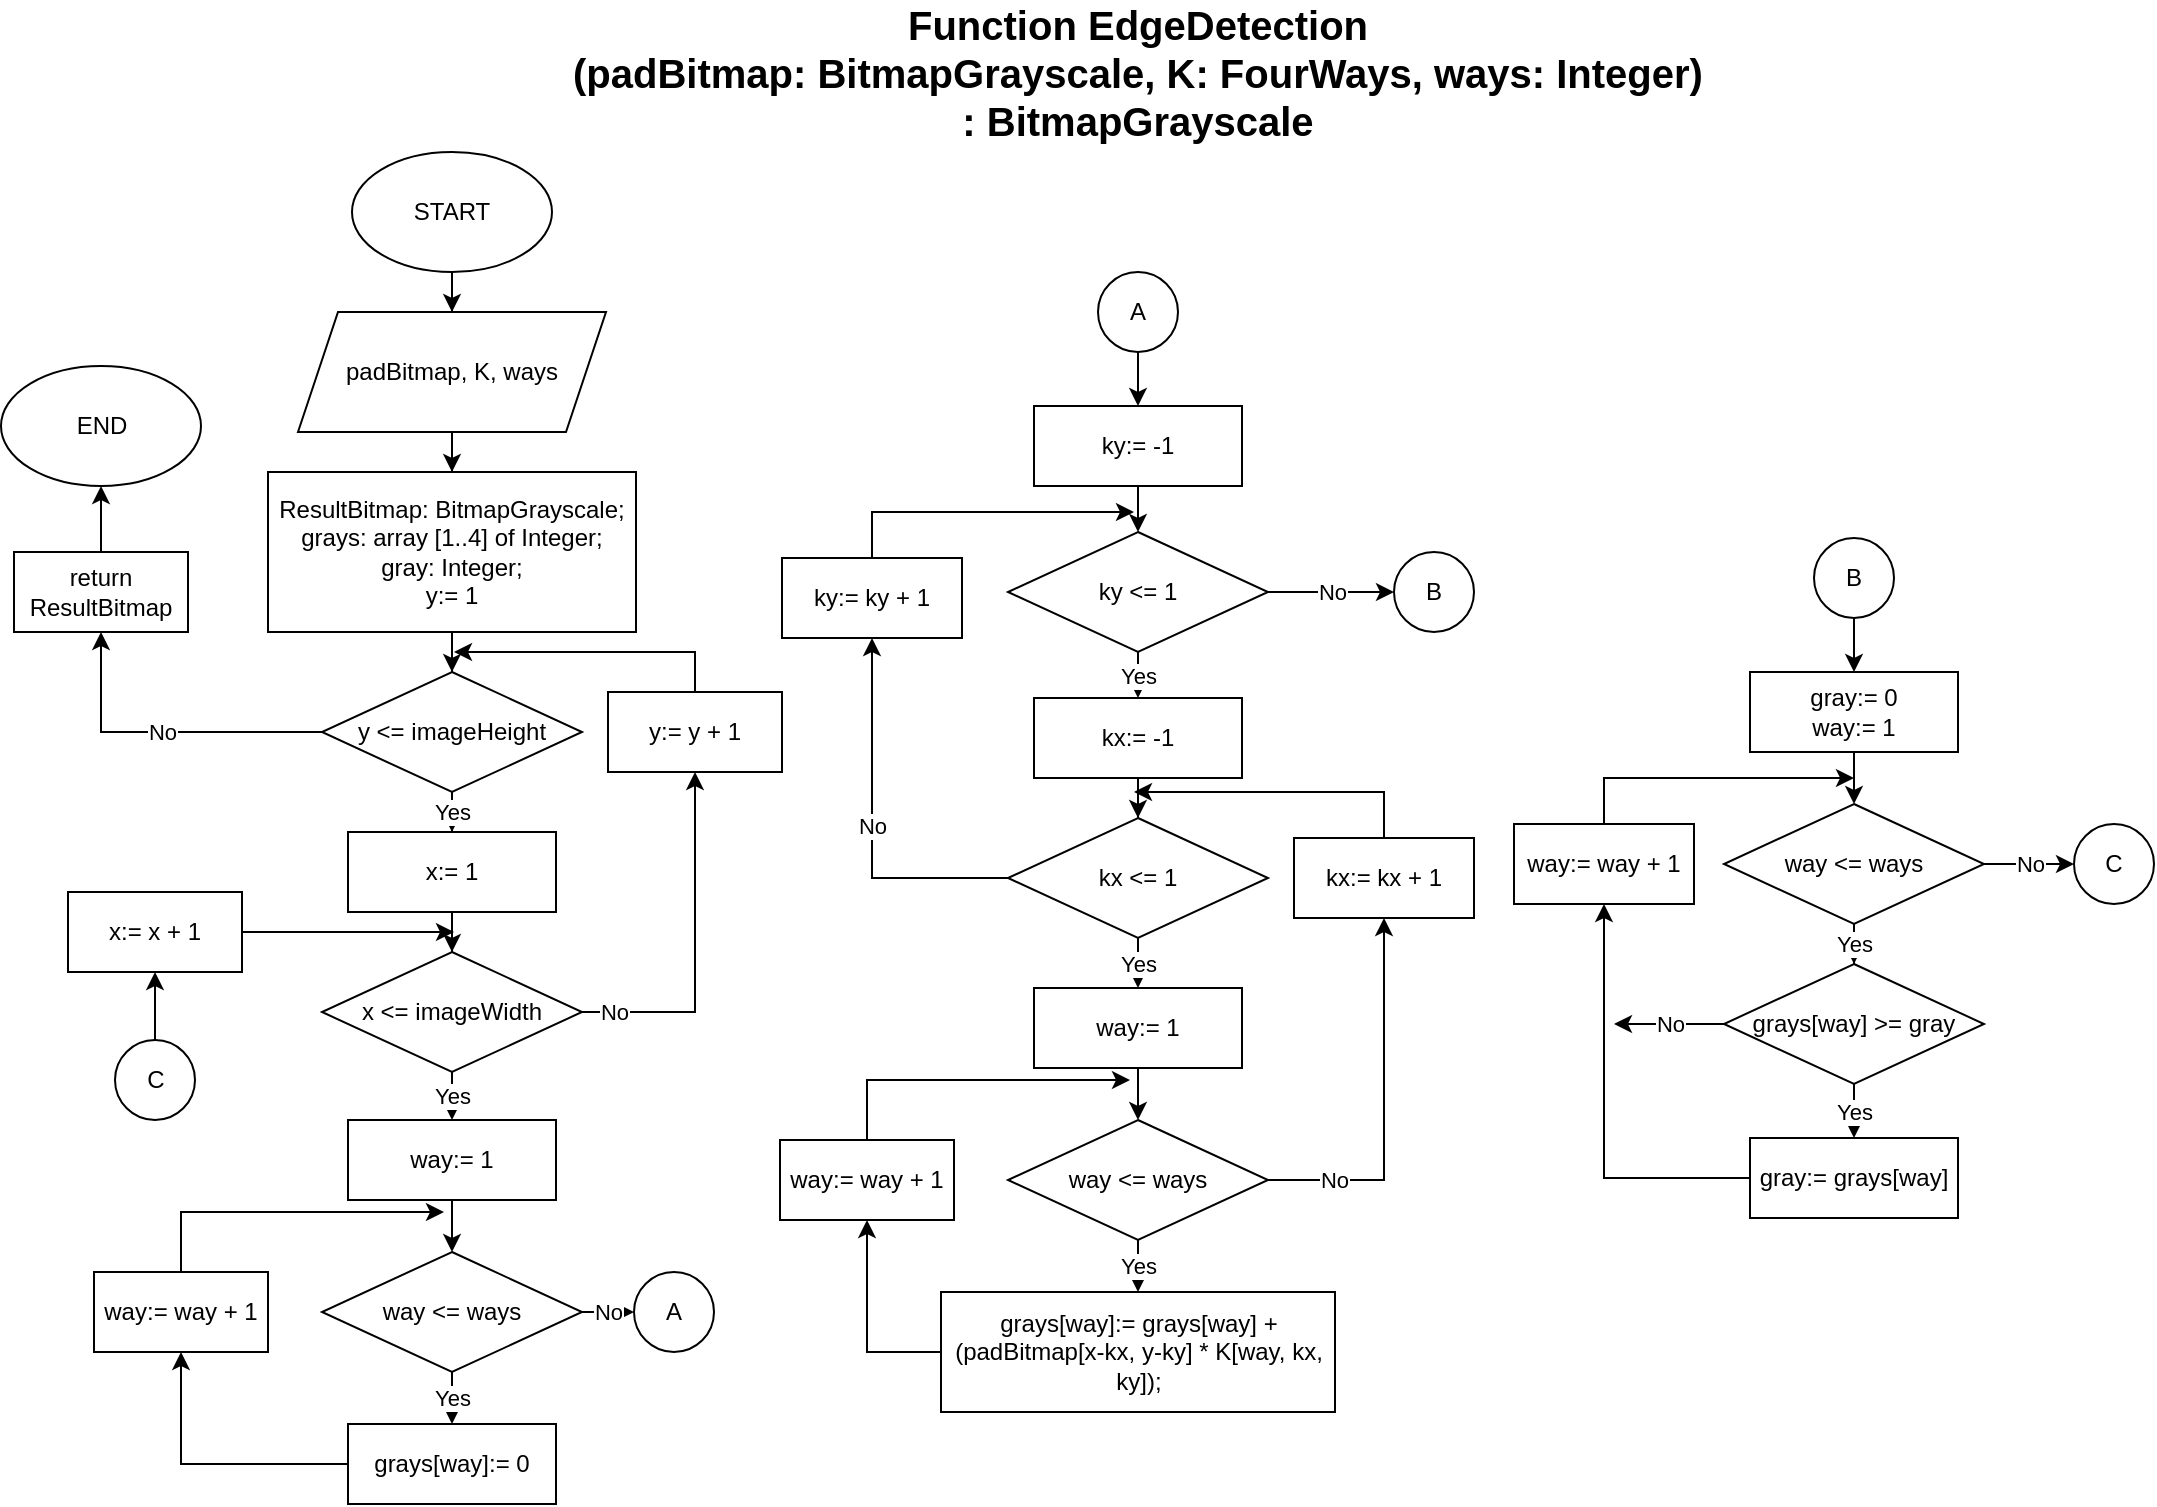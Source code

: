 <mxfile version="13.9.9" type="device"><diagram id="p3mECemrFqtnHarctlGh" name="Page-1"><mxGraphModel dx="768" dy="482" grid="1" gridSize="10" guides="1" tooltips="1" connect="1" arrows="1" fold="1" page="1" pageScale="1" pageWidth="827" pageHeight="1169" math="0" shadow="0"><root><mxCell id="0"/><mxCell id="1" parent="0"/><mxCell id="Tz6zx0fSdhGN1W-ZLXRQ-6" value="" style="edgeStyle=orthogonalEdgeStyle;rounded=0;orthogonalLoop=1;jettySize=auto;html=1;" parent="1" source="Tz6zx0fSdhGN1W-ZLXRQ-1" target="Tz6zx0fSdhGN1W-ZLXRQ-5" edge="1"><mxGeometry relative="1" as="geometry"/></mxCell><mxCell id="Tz6zx0fSdhGN1W-ZLXRQ-1" value="START" style="ellipse;whiteSpace=wrap;html=1;" parent="1" vertex="1"><mxGeometry x="199" y="100" width="100" height="60" as="geometry"/></mxCell><mxCell id="Tz6zx0fSdhGN1W-ZLXRQ-3" value="&lt;span style=&quot;font-size: 20px&quot;&gt;&lt;b&gt;Function EdgeDetection&lt;br&gt;(padBitmap: BitmapGrayscale, K: FourWays, ways: Integer) : BitmapGrayscale&lt;/b&gt;&lt;/span&gt;" style="text;html=1;strokeColor=none;fillColor=none;align=center;verticalAlign=middle;whiteSpace=wrap;rounded=0;" parent="1" vertex="1"><mxGeometry x="307" y="50" width="570" height="20" as="geometry"/></mxCell><mxCell id="Tz6zx0fSdhGN1W-ZLXRQ-9" value="" style="edgeStyle=orthogonalEdgeStyle;rounded=0;orthogonalLoop=1;jettySize=auto;html=1;" parent="1" source="Tz6zx0fSdhGN1W-ZLXRQ-4" target="Tz6zx0fSdhGN1W-ZLXRQ-8" edge="1"><mxGeometry relative="1" as="geometry"/></mxCell><mxCell id="Tz6zx0fSdhGN1W-ZLXRQ-4" value="ResultBitmap: BitmapGrayscale;&lt;br&gt;grays: array [1..4] of Integer;&lt;br&gt;gray: Integer;&lt;br&gt;y:= 1" style="rounded=0;whiteSpace=wrap;html=1;" parent="1" vertex="1"><mxGeometry x="157" y="260" width="184" height="80" as="geometry"/></mxCell><mxCell id="Tz6zx0fSdhGN1W-ZLXRQ-7" value="" style="edgeStyle=orthogonalEdgeStyle;rounded=0;orthogonalLoop=1;jettySize=auto;html=1;" parent="1" source="Tz6zx0fSdhGN1W-ZLXRQ-5" target="Tz6zx0fSdhGN1W-ZLXRQ-4" edge="1"><mxGeometry relative="1" as="geometry"/></mxCell><mxCell id="Tz6zx0fSdhGN1W-ZLXRQ-5" value="padBitmap, K, ways" style="shape=parallelogram;perimeter=parallelogramPerimeter;whiteSpace=wrap;html=1;fixedSize=1;" parent="1" vertex="1"><mxGeometry x="172" y="180" width="154" height="60" as="geometry"/></mxCell><mxCell id="Tz6zx0fSdhGN1W-ZLXRQ-11" value="Yes" style="edgeStyle=orthogonalEdgeStyle;rounded=0;orthogonalLoop=1;jettySize=auto;html=1;" parent="1" source="Tz6zx0fSdhGN1W-ZLXRQ-8" target="Tz6zx0fSdhGN1W-ZLXRQ-10" edge="1"><mxGeometry relative="1" as="geometry"/></mxCell><mxCell id="Tz6zx0fSdhGN1W-ZLXRQ-91" value="No" style="edgeStyle=orthogonalEdgeStyle;rounded=0;orthogonalLoop=1;jettySize=auto;html=1;entryX=0.5;entryY=1;entryDx=0;entryDy=0;" parent="1" source="Tz6zx0fSdhGN1W-ZLXRQ-8" target="Tz6zx0fSdhGN1W-ZLXRQ-93" edge="1"><mxGeometry relative="1" as="geometry"><mxPoint x="71" y="370" as="targetPoint"/></mxGeometry></mxCell><mxCell id="Tz6zx0fSdhGN1W-ZLXRQ-8" value="y &amp;lt;= imageHeight" style="rhombus;whiteSpace=wrap;html=1;" parent="1" vertex="1"><mxGeometry x="184" y="360" width="130" height="60" as="geometry"/></mxCell><mxCell id="Tz6zx0fSdhGN1W-ZLXRQ-13" value="" style="edgeStyle=orthogonalEdgeStyle;rounded=0;orthogonalLoop=1;jettySize=auto;html=1;" parent="1" source="Tz6zx0fSdhGN1W-ZLXRQ-10" target="Tz6zx0fSdhGN1W-ZLXRQ-12" edge="1"><mxGeometry relative="1" as="geometry"/></mxCell><mxCell id="Tz6zx0fSdhGN1W-ZLXRQ-10" value="x:= 1" style="rounded=0;whiteSpace=wrap;html=1;" parent="1" vertex="1"><mxGeometry x="197" y="440" width="104" height="40" as="geometry"/></mxCell><mxCell id="Tz6zx0fSdhGN1W-ZLXRQ-26" value="Yes" style="edgeStyle=orthogonalEdgeStyle;rounded=0;orthogonalLoop=1;jettySize=auto;html=1;" parent="1" source="Tz6zx0fSdhGN1W-ZLXRQ-12" target="Tz6zx0fSdhGN1W-ZLXRQ-25" edge="1"><mxGeometry relative="1" as="geometry"/></mxCell><mxCell id="Tz6zx0fSdhGN1W-ZLXRQ-89" value="No" style="edgeStyle=orthogonalEdgeStyle;rounded=0;orthogonalLoop=1;jettySize=auto;html=1;entryX=0.5;entryY=1;entryDx=0;entryDy=0;" parent="1" source="Tz6zx0fSdhGN1W-ZLXRQ-12" target="Tz6zx0fSdhGN1W-ZLXRQ-88" edge="1"><mxGeometry x="-0.819" relative="1" as="geometry"><mxPoint as="offset"/></mxGeometry></mxCell><mxCell id="Tz6zx0fSdhGN1W-ZLXRQ-12" value="x &amp;lt;= imageWidth" style="rhombus;whiteSpace=wrap;html=1;" parent="1" vertex="1"><mxGeometry x="184" y="500" width="130" height="60" as="geometry"/></mxCell><mxCell id="Tz6zx0fSdhGN1W-ZLXRQ-17" value="" style="edgeStyle=orthogonalEdgeStyle;rounded=0;orthogonalLoop=1;jettySize=auto;html=1;" parent="1" source="Tz6zx0fSdhGN1W-ZLXRQ-14" target="Tz6zx0fSdhGN1W-ZLXRQ-16" edge="1"><mxGeometry relative="1" as="geometry"/></mxCell><mxCell id="Tz6zx0fSdhGN1W-ZLXRQ-14" value="ky:= -1" style="rounded=0;whiteSpace=wrap;html=1;" parent="1" vertex="1"><mxGeometry x="540" y="227" width="104" height="40" as="geometry"/></mxCell><mxCell id="Tz6zx0fSdhGN1W-ZLXRQ-19" value="Yes" style="edgeStyle=orthogonalEdgeStyle;rounded=0;orthogonalLoop=1;jettySize=auto;html=1;" parent="1" source="Tz6zx0fSdhGN1W-ZLXRQ-16" target="Tz6zx0fSdhGN1W-ZLXRQ-18" edge="1"><mxGeometry relative="1" as="geometry"/></mxCell><mxCell id="Tz6zx0fSdhGN1W-ZLXRQ-58" value="No" style="edgeStyle=orthogonalEdgeStyle;rounded=0;orthogonalLoop=1;jettySize=auto;html=1;entryX=0;entryY=0.5;entryDx=0;entryDy=0;" parent="1" source="Tz6zx0fSdhGN1W-ZLXRQ-16" target="Tz6zx0fSdhGN1W-ZLXRQ-59" edge="1"><mxGeometry relative="1" as="geometry"><mxPoint x="720" y="323" as="targetPoint"/></mxGeometry></mxCell><mxCell id="Tz6zx0fSdhGN1W-ZLXRQ-16" value="ky &amp;lt;= 1" style="rhombus;whiteSpace=wrap;html=1;" parent="1" vertex="1"><mxGeometry x="527" y="290" width="130" height="60" as="geometry"/></mxCell><mxCell id="Tz6zx0fSdhGN1W-ZLXRQ-21" value="" style="edgeStyle=orthogonalEdgeStyle;rounded=0;orthogonalLoop=1;jettySize=auto;html=1;" parent="1" source="Tz6zx0fSdhGN1W-ZLXRQ-18" target="Tz6zx0fSdhGN1W-ZLXRQ-20" edge="1"><mxGeometry relative="1" as="geometry"/></mxCell><mxCell id="Tz6zx0fSdhGN1W-ZLXRQ-18" value="kx:= -1" style="rounded=0;whiteSpace=wrap;html=1;" parent="1" vertex="1"><mxGeometry x="540" y="373" width="104" height="40" as="geometry"/></mxCell><mxCell id="Tz6zx0fSdhGN1W-ZLXRQ-42" value="Yes" style="edgeStyle=orthogonalEdgeStyle;rounded=0;orthogonalLoop=1;jettySize=auto;html=1;" parent="1" source="Tz6zx0fSdhGN1W-ZLXRQ-20" target="Tz6zx0fSdhGN1W-ZLXRQ-37" edge="1"><mxGeometry relative="1" as="geometry"/></mxCell><mxCell id="Tz6zx0fSdhGN1W-ZLXRQ-56" value="No" style="edgeStyle=orthogonalEdgeStyle;rounded=0;orthogonalLoop=1;jettySize=auto;html=1;entryX=0.5;entryY=1;entryDx=0;entryDy=0;" parent="1" source="Tz6zx0fSdhGN1W-ZLXRQ-20" target="Tz6zx0fSdhGN1W-ZLXRQ-55" edge="1"><mxGeometry relative="1" as="geometry"><mxPoint x="460" y="350" as="targetPoint"/></mxGeometry></mxCell><mxCell id="Tz6zx0fSdhGN1W-ZLXRQ-20" value="kx &amp;lt;= 1" style="rhombus;whiteSpace=wrap;html=1;" parent="1" vertex="1"><mxGeometry x="527" y="433" width="130" height="60" as="geometry"/></mxCell><mxCell id="Tz6zx0fSdhGN1W-ZLXRQ-30" value="Yes" style="edgeStyle=orthogonalEdgeStyle;rounded=0;orthogonalLoop=1;jettySize=auto;html=1;" parent="1" source="Tz6zx0fSdhGN1W-ZLXRQ-23" target="Tz6zx0fSdhGN1W-ZLXRQ-29" edge="1"><mxGeometry relative="1" as="geometry"/></mxCell><mxCell id="Tz6zx0fSdhGN1W-ZLXRQ-44" value="No" style="edgeStyle=orthogonalEdgeStyle;rounded=0;orthogonalLoop=1;jettySize=auto;html=1;" parent="1" source="Tz6zx0fSdhGN1W-ZLXRQ-23" target="Tz6zx0fSdhGN1W-ZLXRQ-43" edge="1"><mxGeometry relative="1" as="geometry"/></mxCell><mxCell id="Tz6zx0fSdhGN1W-ZLXRQ-23" value="way &amp;lt;= ways" style="rhombus;whiteSpace=wrap;html=1;" parent="1" vertex="1"><mxGeometry x="184" y="650" width="130" height="60" as="geometry"/></mxCell><mxCell id="Tz6zx0fSdhGN1W-ZLXRQ-27" value="" style="edgeStyle=orthogonalEdgeStyle;rounded=0;orthogonalLoop=1;jettySize=auto;html=1;" parent="1" source="Tz6zx0fSdhGN1W-ZLXRQ-25" target="Tz6zx0fSdhGN1W-ZLXRQ-23" edge="1"><mxGeometry relative="1" as="geometry"/></mxCell><mxCell id="Tz6zx0fSdhGN1W-ZLXRQ-25" value="way:= 1" style="rounded=0;whiteSpace=wrap;html=1;" parent="1" vertex="1"><mxGeometry x="197" y="584" width="104" height="40" as="geometry"/></mxCell><mxCell id="Tz6zx0fSdhGN1W-ZLXRQ-32" style="edgeStyle=orthogonalEdgeStyle;rounded=0;orthogonalLoop=1;jettySize=auto;html=1;entryX=0.5;entryY=1;entryDx=0;entryDy=0;" parent="1" source="Tz6zx0fSdhGN1W-ZLXRQ-29" target="Tz6zx0fSdhGN1W-ZLXRQ-31" edge="1"><mxGeometry relative="1" as="geometry"/></mxCell><mxCell id="Tz6zx0fSdhGN1W-ZLXRQ-29" value="grays[way]:= 0" style="rounded=0;whiteSpace=wrap;html=1;" parent="1" vertex="1"><mxGeometry x="197" y="736" width="104" height="40" as="geometry"/></mxCell><mxCell id="Tz6zx0fSdhGN1W-ZLXRQ-33" style="edgeStyle=orthogonalEdgeStyle;rounded=0;orthogonalLoop=1;jettySize=auto;html=1;" parent="1" source="Tz6zx0fSdhGN1W-ZLXRQ-31" edge="1"><mxGeometry relative="1" as="geometry"><mxPoint x="245" y="630" as="targetPoint"/><Array as="points"><mxPoint x="114" y="630"/></Array></mxGeometry></mxCell><mxCell id="Tz6zx0fSdhGN1W-ZLXRQ-31" value="way:= way + 1" style="rounded=0;whiteSpace=wrap;html=1;" parent="1" vertex="1"><mxGeometry x="70" y="660" width="87" height="40" as="geometry"/></mxCell><mxCell id="Tz6zx0fSdhGN1W-ZLXRQ-34" value="Yes" style="edgeStyle=orthogonalEdgeStyle;rounded=0;orthogonalLoop=1;jettySize=auto;html=1;" parent="1" source="Tz6zx0fSdhGN1W-ZLXRQ-35" target="Tz6zx0fSdhGN1W-ZLXRQ-39" edge="1"><mxGeometry relative="1" as="geometry"/></mxCell><mxCell id="Tz6zx0fSdhGN1W-ZLXRQ-53" value="No" style="edgeStyle=orthogonalEdgeStyle;rounded=0;orthogonalLoop=1;jettySize=auto;html=1;entryX=0.5;entryY=1;entryDx=0;entryDy=0;" parent="1" source="Tz6zx0fSdhGN1W-ZLXRQ-35" target="Tz6zx0fSdhGN1W-ZLXRQ-52" edge="1"><mxGeometry x="-0.651" relative="1" as="geometry"><mxPoint as="offset"/></mxGeometry></mxCell><mxCell id="Tz6zx0fSdhGN1W-ZLXRQ-35" value="way &amp;lt;= ways" style="rhombus;whiteSpace=wrap;html=1;" parent="1" vertex="1"><mxGeometry x="527" y="584" width="130" height="60" as="geometry"/></mxCell><mxCell id="Tz6zx0fSdhGN1W-ZLXRQ-36" value="" style="edgeStyle=orthogonalEdgeStyle;rounded=0;orthogonalLoop=1;jettySize=auto;html=1;" parent="1" source="Tz6zx0fSdhGN1W-ZLXRQ-37" target="Tz6zx0fSdhGN1W-ZLXRQ-35" edge="1"><mxGeometry relative="1" as="geometry"/></mxCell><mxCell id="Tz6zx0fSdhGN1W-ZLXRQ-37" value="way:= 1" style="rounded=0;whiteSpace=wrap;html=1;" parent="1" vertex="1"><mxGeometry x="540" y="518" width="104" height="40" as="geometry"/></mxCell><mxCell id="Tz6zx0fSdhGN1W-ZLXRQ-38" style="edgeStyle=orthogonalEdgeStyle;rounded=0;orthogonalLoop=1;jettySize=auto;html=1;entryX=0.5;entryY=1;entryDx=0;entryDy=0;" parent="1" source="Tz6zx0fSdhGN1W-ZLXRQ-39" target="Tz6zx0fSdhGN1W-ZLXRQ-41" edge="1"><mxGeometry relative="1" as="geometry"><Array as="points"><mxPoint x="456" y="700"/></Array></mxGeometry></mxCell><mxCell id="Tz6zx0fSdhGN1W-ZLXRQ-39" value="grays[way]:= grays[way] + (padBitmap[x-kx, y-ky] * K[way, kx, ky]);" style="rounded=0;whiteSpace=wrap;html=1;" parent="1" vertex="1"><mxGeometry x="493.5" y="670" width="197" height="60" as="geometry"/></mxCell><mxCell id="Tz6zx0fSdhGN1W-ZLXRQ-40" style="edgeStyle=orthogonalEdgeStyle;rounded=0;orthogonalLoop=1;jettySize=auto;html=1;" parent="1" source="Tz6zx0fSdhGN1W-ZLXRQ-41" edge="1"><mxGeometry relative="1" as="geometry"><mxPoint x="588" y="564" as="targetPoint"/><Array as="points"><mxPoint x="457" y="564"/></Array></mxGeometry></mxCell><mxCell id="Tz6zx0fSdhGN1W-ZLXRQ-41" value="way:= way + 1" style="rounded=0;whiteSpace=wrap;html=1;" parent="1" vertex="1"><mxGeometry x="413" y="594" width="87" height="40" as="geometry"/></mxCell><mxCell id="Tz6zx0fSdhGN1W-ZLXRQ-43" value="A" style="ellipse;whiteSpace=wrap;html=1;" parent="1" vertex="1"><mxGeometry x="340" y="660" width="40" height="40" as="geometry"/></mxCell><mxCell id="Tz6zx0fSdhGN1W-ZLXRQ-50" style="edgeStyle=orthogonalEdgeStyle;rounded=0;orthogonalLoop=1;jettySize=auto;html=1;entryX=0.5;entryY=0;entryDx=0;entryDy=0;" parent="1" source="Tz6zx0fSdhGN1W-ZLXRQ-45" target="Tz6zx0fSdhGN1W-ZLXRQ-14" edge="1"><mxGeometry relative="1" as="geometry"/></mxCell><mxCell id="Tz6zx0fSdhGN1W-ZLXRQ-45" value="A" style="ellipse;whiteSpace=wrap;html=1;" parent="1" vertex="1"><mxGeometry x="572" y="160" width="40" height="40" as="geometry"/></mxCell><mxCell id="Tz6zx0fSdhGN1W-ZLXRQ-54" style="edgeStyle=orthogonalEdgeStyle;rounded=0;orthogonalLoop=1;jettySize=auto;html=1;" parent="1" source="Tz6zx0fSdhGN1W-ZLXRQ-52" edge="1"><mxGeometry relative="1" as="geometry"><mxPoint x="590" y="420" as="targetPoint"/><Array as="points"><mxPoint x="715" y="420"/></Array></mxGeometry></mxCell><mxCell id="Tz6zx0fSdhGN1W-ZLXRQ-52" value="kx:= kx + 1" style="rounded=0;whiteSpace=wrap;html=1;" parent="1" vertex="1"><mxGeometry x="670" y="443" width="90" height="40" as="geometry"/></mxCell><mxCell id="Tz6zx0fSdhGN1W-ZLXRQ-57" style="edgeStyle=orthogonalEdgeStyle;rounded=0;orthogonalLoop=1;jettySize=auto;html=1;" parent="1" source="Tz6zx0fSdhGN1W-ZLXRQ-55" edge="1"><mxGeometry relative="1" as="geometry"><mxPoint x="590" y="280" as="targetPoint"/><Array as="points"><mxPoint x="459" y="280"/></Array></mxGeometry></mxCell><mxCell id="Tz6zx0fSdhGN1W-ZLXRQ-55" value="ky:= ky + 1" style="rounded=0;whiteSpace=wrap;html=1;" parent="1" vertex="1"><mxGeometry x="414" y="303" width="90" height="40" as="geometry"/></mxCell><mxCell id="Tz6zx0fSdhGN1W-ZLXRQ-59" value="B" style="ellipse;whiteSpace=wrap;html=1;" parent="1" vertex="1"><mxGeometry x="720" y="300" width="40" height="40" as="geometry"/></mxCell><mxCell id="Tz6zx0fSdhGN1W-ZLXRQ-62" value="" style="edgeStyle=orthogonalEdgeStyle;rounded=0;orthogonalLoop=1;jettySize=auto;html=1;" parent="1" source="Tz6zx0fSdhGN1W-ZLXRQ-60" target="Tz6zx0fSdhGN1W-ZLXRQ-61" edge="1"><mxGeometry relative="1" as="geometry"/></mxCell><mxCell id="Tz6zx0fSdhGN1W-ZLXRQ-60" value="B" style="ellipse;whiteSpace=wrap;html=1;" parent="1" vertex="1"><mxGeometry x="930" y="293" width="40" height="40" as="geometry"/></mxCell><mxCell id="Tz6zx0fSdhGN1W-ZLXRQ-64" value="" style="edgeStyle=orthogonalEdgeStyle;rounded=0;orthogonalLoop=1;jettySize=auto;html=1;" parent="1" source="Tz6zx0fSdhGN1W-ZLXRQ-61" target="Tz6zx0fSdhGN1W-ZLXRQ-73" edge="1"><mxGeometry relative="1" as="geometry"><mxPoint x="950.0" y="426.0" as="targetPoint"/></mxGeometry></mxCell><mxCell id="Tz6zx0fSdhGN1W-ZLXRQ-61" value="gray:= 0&lt;br&gt;way:= 1" style="rounded=0;whiteSpace=wrap;html=1;" parent="1" vertex="1"><mxGeometry x="898" y="360" width="104" height="40" as="geometry"/></mxCell><mxCell id="Tz6zx0fSdhGN1W-ZLXRQ-76" value="Yes" style="edgeStyle=orthogonalEdgeStyle;rounded=0;orthogonalLoop=1;jettySize=auto;html=1;" parent="1" source="Tz6zx0fSdhGN1W-ZLXRQ-73" target="Tz6zx0fSdhGN1W-ZLXRQ-75" edge="1"><mxGeometry relative="1" as="geometry"/></mxCell><mxCell id="Tz6zx0fSdhGN1W-ZLXRQ-82" value="No" style="edgeStyle=orthogonalEdgeStyle;rounded=0;orthogonalLoop=1;jettySize=auto;html=1;entryX=0;entryY=0.5;entryDx=0;entryDy=0;" parent="1" source="Tz6zx0fSdhGN1W-ZLXRQ-73" target="Tz6zx0fSdhGN1W-ZLXRQ-81" edge="1"><mxGeometry relative="1" as="geometry"/></mxCell><mxCell id="Tz6zx0fSdhGN1W-ZLXRQ-73" value="way &amp;lt;= ways" style="rhombus;whiteSpace=wrap;html=1;" parent="1" vertex="1"><mxGeometry x="885" y="426" width="130" height="60" as="geometry"/></mxCell><mxCell id="Tz6zx0fSdhGN1W-ZLXRQ-79" style="edgeStyle=orthogonalEdgeStyle;rounded=0;orthogonalLoop=1;jettySize=auto;html=1;entryX=0.5;entryY=1;entryDx=0;entryDy=0;" parent="1" source="Tz6zx0fSdhGN1W-ZLXRQ-74" target="Tz6zx0fSdhGN1W-ZLXRQ-78" edge="1"><mxGeometry relative="1" as="geometry"/></mxCell><mxCell id="Tz6zx0fSdhGN1W-ZLXRQ-74" value="gray:= grays[way]" style="rounded=0;whiteSpace=wrap;html=1;" parent="1" vertex="1"><mxGeometry x="898" y="593" width="104" height="40" as="geometry"/></mxCell><mxCell id="Tz6zx0fSdhGN1W-ZLXRQ-77" value="Yes" style="edgeStyle=orthogonalEdgeStyle;rounded=0;orthogonalLoop=1;jettySize=auto;html=1;" parent="1" source="Tz6zx0fSdhGN1W-ZLXRQ-75" target="Tz6zx0fSdhGN1W-ZLXRQ-74" edge="1"><mxGeometry relative="1" as="geometry"/></mxCell><mxCell id="Tz6zx0fSdhGN1W-ZLXRQ-97" value="No" style="edgeStyle=orthogonalEdgeStyle;rounded=0;orthogonalLoop=1;jettySize=auto;html=1;" parent="1" source="Tz6zx0fSdhGN1W-ZLXRQ-75" edge="1"><mxGeometry relative="1" as="geometry"><mxPoint x="830" y="536" as="targetPoint"/></mxGeometry></mxCell><mxCell id="Tz6zx0fSdhGN1W-ZLXRQ-75" value="grays[way] &amp;gt;= gray" style="rhombus;whiteSpace=wrap;html=1;" parent="1" vertex="1"><mxGeometry x="885" y="506" width="130" height="60" as="geometry"/></mxCell><mxCell id="Tz6zx0fSdhGN1W-ZLXRQ-80" style="edgeStyle=orthogonalEdgeStyle;rounded=0;orthogonalLoop=1;jettySize=auto;html=1;" parent="1" source="Tz6zx0fSdhGN1W-ZLXRQ-78" edge="1"><mxGeometry relative="1" as="geometry"><mxPoint x="950" y="413" as="targetPoint"/><Array as="points"><mxPoint x="825" y="413"/></Array></mxGeometry></mxCell><mxCell id="Tz6zx0fSdhGN1W-ZLXRQ-78" value="way:= way + 1" style="rounded=0;whiteSpace=wrap;html=1;" parent="1" vertex="1"><mxGeometry x="780" y="436" width="90" height="40" as="geometry"/></mxCell><mxCell id="Tz6zx0fSdhGN1W-ZLXRQ-81" value="C" style="ellipse;whiteSpace=wrap;html=1;" parent="1" vertex="1"><mxGeometry x="1060" y="436" width="40" height="40" as="geometry"/></mxCell><mxCell id="Tz6zx0fSdhGN1W-ZLXRQ-87" value="" style="edgeStyle=orthogonalEdgeStyle;rounded=0;orthogonalLoop=1;jettySize=auto;html=1;" parent="1" source="Tz6zx0fSdhGN1W-ZLXRQ-83" target="Tz6zx0fSdhGN1W-ZLXRQ-85" edge="1"><mxGeometry relative="1" as="geometry"/></mxCell><mxCell id="Tz6zx0fSdhGN1W-ZLXRQ-83" value="C" style="ellipse;whiteSpace=wrap;html=1;" parent="1" vertex="1"><mxGeometry x="80.5" y="544" width="40" height="40" as="geometry"/></mxCell><mxCell id="Tz6zx0fSdhGN1W-ZLXRQ-86" style="edgeStyle=orthogonalEdgeStyle;rounded=0;orthogonalLoop=1;jettySize=auto;html=1;" parent="1" source="Tz6zx0fSdhGN1W-ZLXRQ-85" edge="1"><mxGeometry relative="1" as="geometry"><mxPoint x="250" y="490" as="targetPoint"/></mxGeometry></mxCell><mxCell id="Tz6zx0fSdhGN1W-ZLXRQ-85" value="x:= x + 1" style="rounded=0;whiteSpace=wrap;html=1;" parent="1" vertex="1"><mxGeometry x="57" y="470" width="87" height="40" as="geometry"/></mxCell><mxCell id="Tz6zx0fSdhGN1W-ZLXRQ-90" style="edgeStyle=orthogonalEdgeStyle;rounded=0;orthogonalLoop=1;jettySize=auto;html=1;" parent="1" source="Tz6zx0fSdhGN1W-ZLXRQ-88" edge="1"><mxGeometry relative="1" as="geometry"><mxPoint x="250" y="350" as="targetPoint"/><Array as="points"><mxPoint x="371" y="350"/></Array></mxGeometry></mxCell><mxCell id="Tz6zx0fSdhGN1W-ZLXRQ-88" value="y:= y + 1" style="rounded=0;whiteSpace=wrap;html=1;" parent="1" vertex="1"><mxGeometry x="327" y="370" width="87" height="40" as="geometry"/></mxCell><mxCell id="Tz6zx0fSdhGN1W-ZLXRQ-96" style="edgeStyle=orthogonalEdgeStyle;rounded=0;orthogonalLoop=1;jettySize=auto;html=1;entryX=0.5;entryY=1;entryDx=0;entryDy=0;" parent="1" source="Tz6zx0fSdhGN1W-ZLXRQ-93" target="Tz6zx0fSdhGN1W-ZLXRQ-95" edge="1"><mxGeometry relative="1" as="geometry"/></mxCell><mxCell id="Tz6zx0fSdhGN1W-ZLXRQ-93" value="return ResultBitmap" style="rounded=0;whiteSpace=wrap;html=1;" parent="1" vertex="1"><mxGeometry x="30" y="300" width="87" height="40" as="geometry"/></mxCell><mxCell id="Tz6zx0fSdhGN1W-ZLXRQ-95" value="END" style="ellipse;whiteSpace=wrap;html=1;" parent="1" vertex="1"><mxGeometry x="23.5" y="207" width="100" height="60" as="geometry"/></mxCell></root></mxGraphModel></diagram></mxfile>